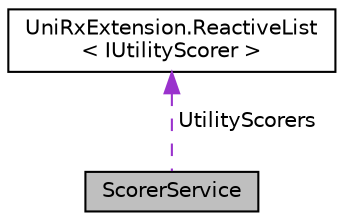 digraph "ScorerService"
{
 // LATEX_PDF_SIZE
  edge [fontname="Helvetica",fontsize="10",labelfontname="Helvetica",labelfontsize="10"];
  node [fontname="Helvetica",fontsize="10",shape=record];
  Node1 [label="ScorerService",height=0.2,width=0.4,color="black", fillcolor="grey75", style="filled", fontcolor="black",tooltip=" "];
  Node2 -> Node1 [dir="back",color="darkorchid3",fontsize="10",style="dashed",label=" UtilityScorers" ,fontname="Helvetica"];
  Node2 [label="UniRxExtension.ReactiveList\l\< IUtilityScorer \>",height=0.2,width=0.4,color="black", fillcolor="white", style="filled",URL="$class_uni_rx_extension_1_1_reactive_list.html",tooltip=" "];
}

